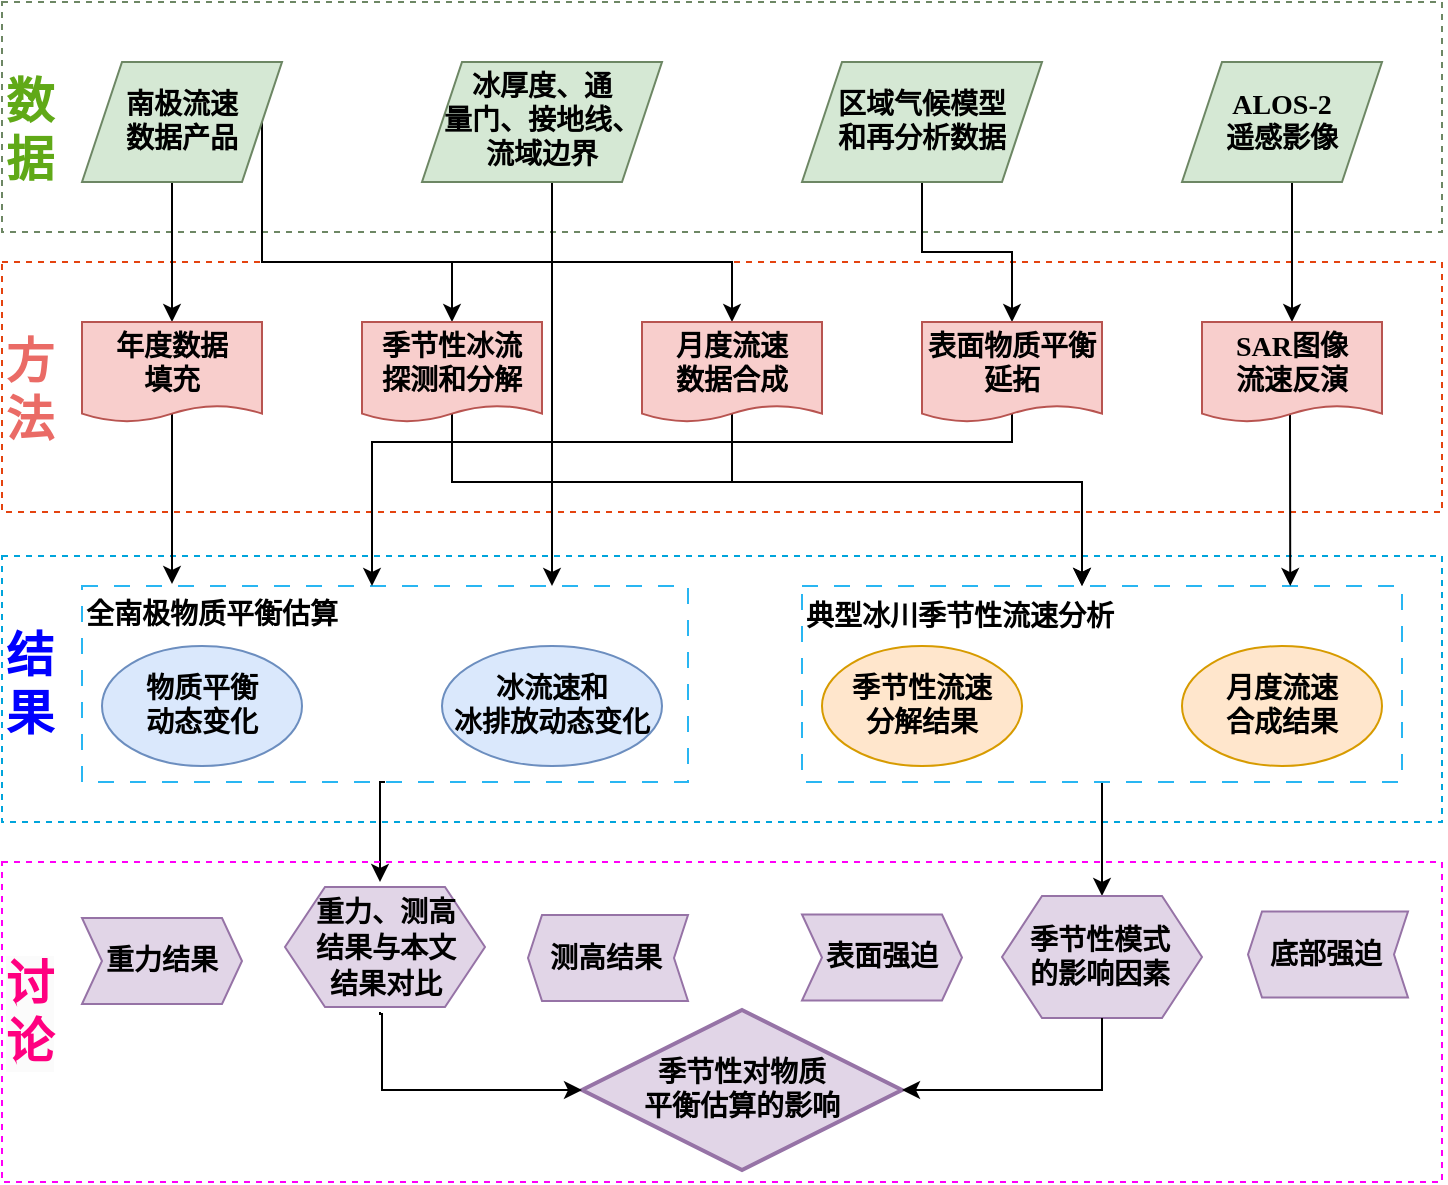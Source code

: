 <mxfile version="21.5.1" type="github">
  <diagram name="第 1 页" id="4Kv045NYYK1Y-ZEvXPQU">
    <mxGraphModel dx="930" dy="967" grid="1" gridSize="10" guides="1" tooltips="1" connect="1" arrows="1" fold="1" page="1" pageScale="1" pageWidth="827" pageHeight="1169" math="0" shadow="0">
      <root>
        <mxCell id="0" />
        <mxCell id="1" parent="0" />
        <mxCell id="RJQkKuCtMkeUzwrfzkMf-39" value="&lt;div style=&quot;text-align: center;&quot;&gt;&lt;div style=&quot;border-color: var(--border-color);&quot;&gt;&lt;b style=&quot;border-color: var(--border-color); font-family: &amp;quot;Times New Roman&amp;quot;;&quot;&gt;&lt;font color=&quot;#0000ff&quot; style=&quot;border-color: var(--border-color); font-size: 24px;&quot;&gt;&lt;br style=&quot;border-color: var(--border-color);&quot;&gt;结&lt;/font&gt;&lt;/b&gt;&lt;/div&gt;&lt;div style=&quot;border-color: var(--border-color);&quot;&gt;&lt;font color=&quot;#0000ff&quot; face=&quot;Times New Roman&quot;&gt;&lt;span style=&quot;font-size: 24px;&quot;&gt;&lt;b&gt;果&lt;/b&gt;&lt;/span&gt;&lt;/font&gt;&lt;/div&gt;&lt;div style=&quot;border-color: var(--border-color);&quot;&gt;&lt;font color=&quot;#0000ff&quot;&gt;&lt;br style=&quot;border-color: var(--border-color);&quot;&gt;&lt;/font&gt;&lt;br style=&quot;border-color: var(--border-color);&quot;&gt;&lt;/div&gt;&lt;/div&gt;" style="text;whiteSpace=wrap;html=1;strokeColor=#00a4db;dashed=1;fillColor=default;" vertex="1" parent="1">
          <mxGeometry x="60" y="337" width="720" height="133" as="geometry" />
        </mxCell>
        <mxCell id="RJQkKuCtMkeUzwrfzkMf-35" value="&lt;div style=&quot;text-align: center;&quot;&gt;&lt;b style=&quot;border-color: var(--border-color); font-family: &amp;quot;Times New Roman&amp;quot;;&quot;&gt;&lt;font color=&quot;#ea6b66&quot; style=&quot;font-size: 24px;&quot;&gt;&lt;br&gt;方&lt;/font&gt;&lt;/b&gt;&lt;/div&gt;&lt;div style=&quot;text-align: center;&quot;&gt;&lt;b style=&quot;border-color: var(--border-color); font-family: &amp;quot;Times New Roman&amp;quot;;&quot;&gt;&lt;font color=&quot;#ea6b66&quot; style=&quot;font-size: 24px;&quot;&gt;法&lt;/font&gt;&lt;/b&gt;&lt;/div&gt;&lt;div style=&quot;text-align: center;&quot;&gt;&lt;br&gt;&lt;/div&gt;" style="text;whiteSpace=wrap;html=1;strokeColor=#e4430f;dashed=1;" vertex="1" parent="1">
          <mxGeometry x="60" y="190" width="720" height="125" as="geometry" />
        </mxCell>
        <mxCell id="RJQkKuCtMkeUzwrfzkMf-72" style="edgeStyle=orthogonalEdgeStyle;rounded=0;orthogonalLoop=1;jettySize=auto;html=1;exitX=0.5;exitY=1;exitDx=0;exitDy=0;entryX=0.5;entryY=0;entryDx=0;entryDy=0;" edge="1" parent="1" source="RJQkKuCtMkeUzwrfzkMf-32" target="RJQkKuCtMkeUzwrfzkMf-45">
          <mxGeometry relative="1" as="geometry" />
        </mxCell>
        <mxCell id="RJQkKuCtMkeUzwrfzkMf-32" value="&lt;div style=&quot;text-align: center;&quot;&gt;&lt;b&gt;&lt;font style=&quot;font-size: 14px;&quot;&gt;典型冰川季节性流速分析&lt;/font&gt;&lt;/b&gt;&lt;/div&gt;" style="text;whiteSpace=wrap;html=1;strokeColor=#29b6f2;dashed=1;dashPattern=8 8;" vertex="1" parent="1">
          <mxGeometry x="460" y="352" width="300" height="98" as="geometry" />
        </mxCell>
        <mxCell id="RJQkKuCtMkeUzwrfzkMf-34" value="&lt;div style=&quot;&quot;&gt;&lt;div style=&quot;&quot;&gt;&lt;b style=&quot;background-color: initial; border-color: var(--border-color); font-family: &amp;quot;Times New Roman&amp;quot;;&quot;&gt;&lt;font color=&quot;#60a917&quot; style=&quot;font-size: 24px;&quot;&gt;&lt;br&gt;数&lt;/font&gt;&lt;/b&gt;&lt;/div&gt;&lt;b style=&quot;border-color: var(--border-color); font-family: &amp;quot;Times New Roman&amp;quot;;&quot;&gt;&lt;div style=&quot;&quot;&gt;&lt;b style=&quot;background-color: initial; border-color: var(--border-color);&quot;&gt;&lt;font color=&quot;#60a917&quot; style=&quot;font-size: 24px;&quot;&gt;据&lt;/font&gt;&lt;/b&gt;&lt;/div&gt;&lt;/b&gt;&lt;/div&gt;" style="text;whiteSpace=wrap;html=1;strokeColor=#6d8764;dashed=1;align=left;" vertex="1" parent="1">
          <mxGeometry x="60" y="60" width="720" height="115" as="geometry" />
        </mxCell>
        <mxCell id="RJQkKuCtMkeUzwrfzkMf-71" style="edgeStyle=orthogonalEdgeStyle;rounded=0;orthogonalLoop=1;jettySize=auto;html=1;exitX=0.5;exitY=1;exitDx=0;exitDy=0;" edge="1" parent="1" source="RJQkKuCtMkeUzwrfzkMf-30" target="RJQkKuCtMkeUzwrfzkMf-50">
          <mxGeometry relative="1" as="geometry">
            <Array as="points">
              <mxPoint x="249" y="450" />
            </Array>
          </mxGeometry>
        </mxCell>
        <mxCell id="RJQkKuCtMkeUzwrfzkMf-30" value="&lt;div style=&quot;text-align: center;&quot;&gt;&lt;b style=&quot;border-color: var(--border-color); font-family: &amp;quot;Times New Roman&amp;quot;; font-size: 14px;&quot;&gt;全南极物质平衡估算&lt;/b&gt;&lt;br&gt;&lt;/div&gt;" style="text;whiteSpace=wrap;html=1;strokeColor=#29b6f2;dashed=1;dashPattern=8 8;" vertex="1" parent="1">
          <mxGeometry x="100" y="352" width="303" height="98" as="geometry" />
        </mxCell>
        <mxCell id="RJQkKuCtMkeUzwrfzkMf-10" style="edgeStyle=orthogonalEdgeStyle;rounded=0;orthogonalLoop=1;jettySize=auto;html=1;exitX=0.5;exitY=1;exitDx=0;exitDy=0;entryX=0.5;entryY=0;entryDx=0;entryDy=0;" edge="1" parent="1" source="RJQkKuCtMkeUzwrfzkMf-1" target="RJQkKuCtMkeUzwrfzkMf-6">
          <mxGeometry relative="1" as="geometry">
            <Array as="points">
              <mxPoint x="145" y="150" />
            </Array>
          </mxGeometry>
        </mxCell>
        <mxCell id="RJQkKuCtMkeUzwrfzkMf-15" style="edgeStyle=orthogonalEdgeStyle;rounded=0;orthogonalLoop=1;jettySize=auto;html=1;exitX=1;exitY=0.5;exitDx=0;exitDy=0;" edge="1" parent="1" source="RJQkKuCtMkeUzwrfzkMf-1" target="RJQkKuCtMkeUzwrfzkMf-5">
          <mxGeometry relative="1" as="geometry">
            <Array as="points">
              <mxPoint x="190" y="190" />
              <mxPoint x="285" y="190" />
            </Array>
          </mxGeometry>
        </mxCell>
        <mxCell id="RJQkKuCtMkeUzwrfzkMf-16" style="edgeStyle=orthogonalEdgeStyle;rounded=0;orthogonalLoop=1;jettySize=auto;html=1;exitX=1;exitY=0.5;exitDx=0;exitDy=0;" edge="1" parent="1" source="RJQkKuCtMkeUzwrfzkMf-1" target="RJQkKuCtMkeUzwrfzkMf-8">
          <mxGeometry relative="1" as="geometry">
            <Array as="points">
              <mxPoint x="190" y="190" />
              <mxPoint x="425" y="190" />
            </Array>
          </mxGeometry>
        </mxCell>
        <mxCell id="RJQkKuCtMkeUzwrfzkMf-1" value="&lt;font face=&quot;Times New Roman&quot;&gt;&lt;span style=&quot;font-size: 14px;&quot;&gt;&lt;b&gt;南极流速&lt;br&gt;数据产品&lt;/b&gt;&lt;/span&gt;&lt;/font&gt;" style="shape=parallelogram;perimeter=parallelogramPerimeter;whiteSpace=wrap;html=1;fixedSize=1;fillColor=#d5e8d4;strokeColor=#6d8764;" vertex="1" parent="1">
          <mxGeometry x="100" y="90" width="100" height="60" as="geometry" />
        </mxCell>
        <mxCell id="RJQkKuCtMkeUzwrfzkMf-13" style="edgeStyle=orthogonalEdgeStyle;rounded=0;orthogonalLoop=1;jettySize=auto;html=1;exitX=0.5;exitY=1;exitDx=0;exitDy=0;entryX=0.5;entryY=0;entryDx=0;entryDy=0;" edge="1" parent="1" source="RJQkKuCtMkeUzwrfzkMf-2" target="RJQkKuCtMkeUzwrfzkMf-9">
          <mxGeometry relative="1" as="geometry">
            <Array as="points">
              <mxPoint x="705" y="150" />
            </Array>
          </mxGeometry>
        </mxCell>
        <mxCell id="RJQkKuCtMkeUzwrfzkMf-2" value="&lt;font face=&quot;Times New Roman&quot;&gt;&lt;span style=&quot;font-size: 14px;&quot;&gt;&lt;b&gt;ALOS-2&lt;br&gt;遥感影像&lt;/b&gt;&lt;/span&gt;&lt;/font&gt;" style="shape=parallelogram;perimeter=parallelogramPerimeter;whiteSpace=wrap;html=1;fixedSize=1;fillColor=#d5e8d4;strokeColor=#6d8764;" vertex="1" parent="1">
          <mxGeometry x="650" y="90" width="100" height="60" as="geometry" />
        </mxCell>
        <mxCell id="RJQkKuCtMkeUzwrfzkMf-22" style="edgeStyle=orthogonalEdgeStyle;rounded=0;orthogonalLoop=1;jettySize=auto;html=1;exitX=0.5;exitY=1;exitDx=0;exitDy=0;" edge="1" parent="1" source="RJQkKuCtMkeUzwrfzkMf-3" target="RJQkKuCtMkeUzwrfzkMf-30">
          <mxGeometry relative="1" as="geometry">
            <Array as="points">
              <mxPoint x="335" y="150" />
            </Array>
          </mxGeometry>
        </mxCell>
        <mxCell id="RJQkKuCtMkeUzwrfzkMf-3" value="&lt;font face=&quot;Times New Roman&quot;&gt;&lt;span style=&quot;font-size: 14px;&quot;&gt;&lt;b&gt;冰厚度、通&lt;br&gt;量门、接地线、&lt;br&gt;流域边界&lt;/b&gt;&lt;/span&gt;&lt;/font&gt;" style="shape=parallelogram;perimeter=parallelogramPerimeter;whiteSpace=wrap;html=1;fixedSize=1;fillColor=#d5e8d4;strokeColor=#6d8764;" vertex="1" parent="1">
          <mxGeometry x="270" y="90" width="120" height="60" as="geometry" />
        </mxCell>
        <mxCell id="RJQkKuCtMkeUzwrfzkMf-17" style="edgeStyle=orthogonalEdgeStyle;rounded=0;orthogonalLoop=1;jettySize=auto;html=1;exitX=0.5;exitY=1;exitDx=0;exitDy=0;entryX=0.5;entryY=0;entryDx=0;entryDy=0;" edge="1" parent="1" source="RJQkKuCtMkeUzwrfzkMf-4" target="RJQkKuCtMkeUzwrfzkMf-7">
          <mxGeometry relative="1" as="geometry" />
        </mxCell>
        <mxCell id="RJQkKuCtMkeUzwrfzkMf-4" value="&lt;b style=&quot;border-color: var(--border-color); font-family: &amp;quot;Times New Roman&amp;quot;; font-size: 14px;&quot;&gt;区域气候模型&lt;br&gt;和&lt;/b&gt;&lt;font face=&quot;Times New Roman&quot;&gt;&lt;span style=&quot;font-size: 14px;&quot;&gt;&lt;b&gt;再分析数据&lt;br&gt;&lt;/b&gt;&lt;/span&gt;&lt;/font&gt;" style="shape=parallelogram;perimeter=parallelogramPerimeter;whiteSpace=wrap;html=1;fixedSize=1;fillColor=#d5e8d4;strokeColor=#6d8764;" vertex="1" parent="1">
          <mxGeometry x="460" y="90" width="120" height="60" as="geometry" />
        </mxCell>
        <mxCell id="RJQkKuCtMkeUzwrfzkMf-40" style="edgeStyle=orthogonalEdgeStyle;rounded=0;orthogonalLoop=1;jettySize=auto;html=1;exitX=0.5;exitY=0;exitDx=0;exitDy=0;entryX=0.75;entryY=1;entryDx=0;entryDy=0;" edge="1" parent="1" source="RJQkKuCtMkeUzwrfzkMf-5">
          <mxGeometry relative="1" as="geometry">
            <mxPoint x="285" y="102" as="sourcePoint" />
            <mxPoint x="600" y="352" as="targetPoint" />
            <Array as="points">
              <mxPoint x="285" y="300" />
              <mxPoint x="600" y="300" />
            </Array>
          </mxGeometry>
        </mxCell>
        <mxCell id="RJQkKuCtMkeUzwrfzkMf-5" value="&lt;font face=&quot;Times New Roman&quot; style=&quot;font-size: 14px;&quot;&gt;&lt;b&gt;季节性冰流&lt;br&gt;探测和分解&lt;/b&gt;&lt;/font&gt;" style="shape=document;whiteSpace=wrap;html=1;boundedLbl=1;size=0.167;fillColor=#f8cecc;strokeColor=#b85450;" vertex="1" parent="1">
          <mxGeometry x="240" y="220" width="90" height="50" as="geometry" />
        </mxCell>
        <mxCell id="RJQkKuCtMkeUzwrfzkMf-23" style="edgeStyle=orthogonalEdgeStyle;rounded=0;orthogonalLoop=1;jettySize=auto;html=1;exitX=0.5;exitY=0;exitDx=0;exitDy=0;" edge="1" parent="1">
          <mxGeometry relative="1" as="geometry">
            <mxPoint x="145" y="231" as="sourcePoint" />
            <mxPoint x="145" y="351" as="targetPoint" />
            <Array as="points">
              <mxPoint x="145" y="321" />
              <mxPoint x="145" y="321" />
            </Array>
          </mxGeometry>
        </mxCell>
        <mxCell id="RJQkKuCtMkeUzwrfzkMf-6" value="&lt;font face=&quot;Times New Roman&quot;&gt;&lt;span style=&quot;font-size: 14px;&quot;&gt;&lt;b&gt;年度数据&lt;br&gt;填充&lt;/b&gt;&lt;/span&gt;&lt;/font&gt;" style="shape=document;whiteSpace=wrap;html=1;boundedLbl=1;size=0.167;fillColor=#f8cecc;strokeColor=#b85450;" vertex="1" parent="1">
          <mxGeometry x="100" y="220" width="90" height="50" as="geometry" />
        </mxCell>
        <mxCell id="RJQkKuCtMkeUzwrfzkMf-28" style="edgeStyle=orthogonalEdgeStyle;rounded=0;orthogonalLoop=1;jettySize=auto;html=1;exitX=0.5;exitY=0;exitDx=0;exitDy=0;" edge="1" parent="1" source="RJQkKuCtMkeUzwrfzkMf-7" target="RJQkKuCtMkeUzwrfzkMf-30">
          <mxGeometry relative="1" as="geometry">
            <Array as="points">
              <mxPoint x="565" y="280" />
              <mxPoint x="245" y="280" />
            </Array>
          </mxGeometry>
        </mxCell>
        <mxCell id="RJQkKuCtMkeUzwrfzkMf-7" value="&lt;font face=&quot;Times New Roman&quot;&gt;&lt;span style=&quot;font-size: 14px;&quot;&gt;&lt;b&gt;表面物质平衡延拓&lt;/b&gt;&lt;/span&gt;&lt;/font&gt;" style="shape=document;whiteSpace=wrap;html=1;boundedLbl=1;size=0.167;fillColor=#f8cecc;strokeColor=#b85450;" vertex="1" parent="1">
          <mxGeometry x="520" y="220" width="90" height="50" as="geometry" />
        </mxCell>
        <mxCell id="RJQkKuCtMkeUzwrfzkMf-36" style="edgeStyle=orthogonalEdgeStyle;rounded=0;orthogonalLoop=1;jettySize=auto;html=1;exitX=0.5;exitY=0;exitDx=0;exitDy=0;" edge="1" parent="1" source="RJQkKuCtMkeUzwrfzkMf-8" target="RJQkKuCtMkeUzwrfzkMf-32">
          <mxGeometry relative="1" as="geometry">
            <Array as="points">
              <mxPoint x="425" y="300" />
              <mxPoint x="600" y="300" />
            </Array>
          </mxGeometry>
        </mxCell>
        <mxCell id="RJQkKuCtMkeUzwrfzkMf-8" value="&lt;font face=&quot;Times New Roman&quot;&gt;&lt;span style=&quot;font-size: 14px;&quot;&gt;&lt;b&gt;月度流速&lt;br&gt;数据合成&lt;/b&gt;&lt;/span&gt;&lt;/font&gt;" style="shape=document;whiteSpace=wrap;html=1;boundedLbl=1;size=0.167;fillColor=#f8cecc;strokeColor=#b85450;" vertex="1" parent="1">
          <mxGeometry x="380" y="220" width="90" height="50" as="geometry" />
        </mxCell>
        <mxCell id="RJQkKuCtMkeUzwrfzkMf-33" style="edgeStyle=orthogonalEdgeStyle;rounded=0;orthogonalLoop=1;jettySize=auto;html=1;exitX=0.5;exitY=0;exitDx=0;exitDy=0;entryX=0.823;entryY=0.091;entryDx=0;entryDy=0;entryPerimeter=0;" edge="1" parent="1">
          <mxGeometry relative="1" as="geometry">
            <mxPoint x="704" y="222" as="sourcePoint" />
            <mxPoint x="704.13" y="352.01" as="targetPoint" />
            <Array as="points">
              <mxPoint x="704" y="272" />
              <mxPoint x="704" y="272" />
            </Array>
          </mxGeometry>
        </mxCell>
        <mxCell id="RJQkKuCtMkeUzwrfzkMf-9" value="&lt;font face=&quot;Times New Roman&quot;&gt;&lt;span style=&quot;font-size: 14px;&quot;&gt;&lt;b&gt;SAR图像&lt;br&gt;流速反演&lt;br&gt;&lt;/b&gt;&lt;/span&gt;&lt;/font&gt;" style="shape=document;whiteSpace=wrap;html=1;boundedLbl=1;size=0.167;fillColor=#f8cecc;strokeColor=#b85450;" vertex="1" parent="1">
          <mxGeometry x="660" y="220" width="90" height="50" as="geometry" />
        </mxCell>
        <mxCell id="RJQkKuCtMkeUzwrfzkMf-18" value="&lt;font face=&quot;Times New Roman&quot; style=&quot;font-size: 14px;&quot;&gt;&lt;b&gt;物质平衡&lt;br&gt;动态变化&lt;/b&gt;&lt;/font&gt;" style="ellipse;whiteSpace=wrap;html=1;fillColor=#dae8fc;strokeColor=#6c8ebf;" vertex="1" parent="1">
          <mxGeometry x="110" y="382" width="100" height="60" as="geometry" />
        </mxCell>
        <mxCell id="RJQkKuCtMkeUzwrfzkMf-19" value="&lt;font face=&quot;Times New Roman&quot;&gt;&lt;span style=&quot;font-size: 14px;&quot;&gt;&lt;b&gt;冰流速和&lt;br&gt;冰排放动态变化&lt;/b&gt;&lt;/span&gt;&lt;/font&gt;" style="ellipse;whiteSpace=wrap;html=1;fillColor=#dae8fc;strokeColor=#6c8ebf;" vertex="1" parent="1">
          <mxGeometry x="280" y="382" width="110" height="60" as="geometry" />
        </mxCell>
        <mxCell id="RJQkKuCtMkeUzwrfzkMf-20" value="&lt;font face=&quot;Times New Roman&quot;&gt;&lt;span style=&quot;font-size: 14px;&quot;&gt;&lt;b&gt;季节性流速&lt;br&gt;分解结果&lt;/b&gt;&lt;/span&gt;&lt;/font&gt;" style="ellipse;whiteSpace=wrap;html=1;fillColor=#ffe6cc;strokeColor=#d79b00;" vertex="1" parent="1">
          <mxGeometry x="470" y="382" width="100" height="60" as="geometry" />
        </mxCell>
        <mxCell id="RJQkKuCtMkeUzwrfzkMf-21" value="&lt;font face=&quot;Times New Roman&quot;&gt;&lt;span style=&quot;font-size: 14px;&quot;&gt;&lt;b&gt;月度流速&lt;br&gt;合成结果&lt;/b&gt;&lt;/span&gt;&lt;/font&gt;" style="ellipse;whiteSpace=wrap;html=1;fillColor=#ffe6cc;strokeColor=#d79b00;" vertex="1" parent="1">
          <mxGeometry x="650" y="382" width="100" height="60" as="geometry" />
        </mxCell>
        <mxCell id="RJQkKuCtMkeUzwrfzkMf-42" value="&lt;div style=&quot;text-align: center;&quot;&gt;&lt;div style=&quot;border-color: var(--border-color);&quot;&gt;&lt;div style=&quot;border-color: var(--border-color);&quot;&gt;&lt;div style=&quot;border-color: var(--border-color);&quot;&gt;&lt;br&gt;&lt;/div&gt;&lt;/div&gt;&lt;/div&gt;&lt;/div&gt;" style="text;whiteSpace=wrap;html=1;strokeColor=#ff00f7;dashed=1;" vertex="1" parent="1">
          <mxGeometry x="60" y="490" width="720" height="160" as="geometry" />
        </mxCell>
        <mxCell id="RJQkKuCtMkeUzwrfzkMf-52" value="&lt;font face=&quot;Times New Roman&quot; style=&quot;font-size: 14px;&quot;&gt;&lt;b&gt;重力结果&lt;/b&gt;&lt;/font&gt;" style="shape=step;perimeter=stepPerimeter;whiteSpace=wrap;html=1;fixedSize=1;size=10;fillColor=#e1d5e7;strokeColor=#9673a6;" vertex="1" parent="1">
          <mxGeometry x="100" y="518" width="80" height="43" as="geometry" />
        </mxCell>
        <mxCell id="RJQkKuCtMkeUzwrfzkMf-53" value="" style="group" vertex="1" connectable="0" parent="1">
          <mxGeometry x="201.5" y="500" width="100" height="70" as="geometry" />
        </mxCell>
        <mxCell id="RJQkKuCtMkeUzwrfzkMf-49" value="" style="verticalLabelPosition=bottom;verticalAlign=top;html=1;shape=hexagon;perimeter=hexagonPerimeter2;arcSize=6;size=0.2;fillColor=#e1d5e7;strokeColor=#9673a6;" vertex="1" parent="RJQkKuCtMkeUzwrfzkMf-53">
          <mxGeometry y="2.5" width="100" height="60" as="geometry" />
        </mxCell>
        <mxCell id="RJQkKuCtMkeUzwrfzkMf-50" value="&lt;div style=&quot;text-align: center;&quot;&gt;&lt;span style=&quot;background-color: initial; font-size: 14px;&quot;&gt;&lt;font face=&quot;Times New Roman&quot;&gt;&lt;b&gt;重力、测高结果与本文结果对比&lt;/b&gt;&lt;/font&gt;&lt;/span&gt;&lt;/div&gt;" style="text;whiteSpace=wrap;html=1;" vertex="1" parent="RJQkKuCtMkeUzwrfzkMf-53">
          <mxGeometry x="9" width="80" height="70" as="geometry" />
        </mxCell>
        <mxCell id="RJQkKuCtMkeUzwrfzkMf-55" value="" style="shape=step;perimeter=stepPerimeter;whiteSpace=wrap;html=1;fixedSize=1;size=7;rotation=-180;fillColor=#e1d5e7;strokeColor=#9673a6;" vertex="1" parent="1">
          <mxGeometry x="323" y="516.5" width="80" height="43" as="geometry" />
        </mxCell>
        <mxCell id="RJQkKuCtMkeUzwrfzkMf-56" value="&lt;b style=&quot;border-color: var(--border-color); color: rgb(0, 0, 0); font-family: &amp;quot;Times New Roman&amp;quot;; font-size: 14px; font-style: normal; font-variant-ligatures: normal; font-variant-caps: normal; letter-spacing: normal; orphans: 2; text-align: center; text-indent: 0px; text-transform: none; widows: 2; word-spacing: 0px; -webkit-text-stroke-width: 0px; text-decoration-thickness: initial; text-decoration-style: initial; text-decoration-color: initial;&quot;&gt;测高结果&lt;/b&gt;" style="text;whiteSpace=wrap;html=1;" vertex="1" parent="1">
          <mxGeometry x="332" y="524" width="90" height="40" as="geometry" />
        </mxCell>
        <mxCell id="RJQkKuCtMkeUzwrfzkMf-58" value="" style="group" vertex="1" connectable="0" parent="1">
          <mxGeometry x="560" y="507" width="100" height="61" as="geometry" />
        </mxCell>
        <mxCell id="RJQkKuCtMkeUzwrfzkMf-45" value="" style="verticalLabelPosition=bottom;verticalAlign=top;html=1;shape=hexagon;perimeter=hexagonPerimeter2;arcSize=6;size=0.2;fillColor=#e1d5e7;strokeColor=#9673a6;" vertex="1" parent="RJQkKuCtMkeUzwrfzkMf-58">
          <mxGeometry width="100" height="61" as="geometry" />
        </mxCell>
        <mxCell id="RJQkKuCtMkeUzwrfzkMf-46" value="&lt;b style=&quot;border-color: var(--border-color); color: rgb(0, 0, 0); font-style: normal; font-variant-ligatures: normal; font-variant-caps: normal; letter-spacing: normal; orphans: 2; text-align: center; text-indent: 0px; text-transform: none; widows: 2; word-spacing: 0px; -webkit-text-stroke-width: 0px; text-decoration-thickness: initial; text-decoration-style: initial; text-decoration-color: initial; font-family: &amp;quot;Times New Roman&amp;quot;; font-size: 14px;&quot;&gt;季节性模式&lt;br&gt;的影响因素&lt;/b&gt;" style="text;whiteSpace=wrap;html=1;" vertex="1" parent="RJQkKuCtMkeUzwrfzkMf-58">
          <mxGeometry x="12" y="8" width="80" height="40" as="geometry" />
        </mxCell>
        <mxCell id="RJQkKuCtMkeUzwrfzkMf-60" value="&lt;font face=&quot;Times New Roman&quot; style=&quot;font-size: 14px;&quot;&gt;&lt;b&gt;表面强迫&lt;/b&gt;&lt;/font&gt;" style="shape=step;perimeter=stepPerimeter;whiteSpace=wrap;html=1;fixedSize=1;size=10;fillColor=#e1d5e7;strokeColor=#9673a6;" vertex="1" parent="1">
          <mxGeometry x="460" y="516.25" width="80" height="43" as="geometry" />
        </mxCell>
        <mxCell id="RJQkKuCtMkeUzwrfzkMf-61" value="" style="shape=step;perimeter=stepPerimeter;whiteSpace=wrap;html=1;fixedSize=1;size=7;rotation=-180;fillColor=#e1d5e7;strokeColor=#9673a6;" vertex="1" parent="1">
          <mxGeometry x="683" y="514.75" width="80" height="43" as="geometry" />
        </mxCell>
        <mxCell id="RJQkKuCtMkeUzwrfzkMf-62" value="&lt;b style=&quot;border-color: var(--border-color); color: rgb(0, 0, 0); font-family: &amp;quot;Times New Roman&amp;quot;; font-size: 14px; font-style: normal; font-variant-ligatures: normal; font-variant-caps: normal; letter-spacing: normal; orphans: 2; text-align: center; text-indent: 0px; text-transform: none; widows: 2; word-spacing: 0px; -webkit-text-stroke-width: 0px; text-decoration-thickness: initial; text-decoration-style: initial; text-decoration-color: initial;&quot;&gt;底部强迫&lt;/b&gt;" style="text;whiteSpace=wrap;html=1;" vertex="1" parent="1">
          <mxGeometry x="692" y="522" width="90" height="40" as="geometry" />
        </mxCell>
        <mxCell id="RJQkKuCtMkeUzwrfzkMf-63" value="&lt;font face=&quot;Times New Roman&quot; style=&quot;font-size: 14px;&quot;&gt;&lt;b&gt;季节性对物质&lt;br&gt;平衡估算的影响&lt;/b&gt;&lt;/font&gt;" style="strokeWidth=2;html=1;shape=mxgraph.flowchart.decision;whiteSpace=wrap;fillColor=#e1d5e7;strokeColor=#9673a6;" vertex="1" parent="1">
          <mxGeometry x="350" y="564" width="160" height="80" as="geometry" />
        </mxCell>
        <mxCell id="RJQkKuCtMkeUzwrfzkMf-66" value="&lt;div style=&quot;border-color: var(--border-color); color: rgb(0, 0, 0); font-family: Helvetica; font-size: 12px; font-style: normal; font-variant-ligatures: normal; font-variant-caps: normal; font-weight: 400; letter-spacing: normal; orphans: 2; text-align: center; text-indent: 0px; text-transform: none; widows: 2; word-spacing: 0px; -webkit-text-stroke-width: 0px; background-color: rgb(251, 251, 251); text-decoration-thickness: initial; text-decoration-style: initial; text-decoration-color: initial;&quot;&gt;&lt;b style=&quot;border-color: var(--border-color); font-family: &amp;quot;Times New Roman&amp;quot;;&quot;&gt;&lt;font color=&quot;#ff0080&quot; style=&quot;border-color: var(--border-color); font-size: 24px;&quot;&gt;&lt;b style=&quot;border-color: var(--border-color); background-color: initial; color: rgb(0, 0, 0); font-size: 12px;&quot;&gt;&lt;font color=&quot;#ff0080&quot; style=&quot;border-color: var(--border-color); font-size: 24px;&quot;&gt;讨&lt;/font&gt;&lt;/b&gt;&lt;br style=&quot;border-color: var(--border-color);&quot;&gt;&lt;/font&gt;&lt;/b&gt;&lt;/div&gt;&lt;div style=&quot;border-color: var(--border-color); color: rgb(0, 0, 0); font-family: Helvetica; font-size: 12px; font-style: normal; font-variant-ligatures: normal; font-variant-caps: normal; font-weight: 400; letter-spacing: normal; orphans: 2; text-align: center; text-indent: 0px; text-transform: none; widows: 2; word-spacing: 0px; -webkit-text-stroke-width: 0px; background-color: rgb(251, 251, 251); text-decoration-thickness: initial; text-decoration-style: initial; text-decoration-color: initial;&quot;&gt;&lt;b style=&quot;border-color: var(--border-color); font-family: &amp;quot;Times New Roman&amp;quot;;&quot;&gt;&lt;font color=&quot;#ff0080&quot; style=&quot;border-color: var(--border-color); font-size: 24px;&quot;&gt;论&lt;/font&gt;&lt;/b&gt;&lt;/div&gt;" style="text;whiteSpace=wrap;html=1;" vertex="1" parent="1">
          <mxGeometry x="60" y="530" width="60" height="80" as="geometry" />
        </mxCell>
        <mxCell id="RJQkKuCtMkeUzwrfzkMf-68" style="edgeStyle=orthogonalEdgeStyle;rounded=0;orthogonalLoop=1;jettySize=auto;html=1;exitX=0.5;exitY=1;exitDx=0;exitDy=0;entryX=0;entryY=0.5;entryDx=0;entryDy=0;entryPerimeter=0;" edge="1" parent="1" target="RJQkKuCtMkeUzwrfzkMf-63">
          <mxGeometry relative="1" as="geometry">
            <mxPoint x="249" y="565" as="sourcePoint" />
            <mxPoint x="350" y="596" as="targetPoint" />
            <Array as="points">
              <mxPoint x="249" y="566" />
              <mxPoint x="250" y="566" />
              <mxPoint x="250" y="604" />
            </Array>
          </mxGeometry>
        </mxCell>
        <mxCell id="RJQkKuCtMkeUzwrfzkMf-69" style="edgeStyle=orthogonalEdgeStyle;rounded=0;orthogonalLoop=1;jettySize=auto;html=1;exitX=0.5;exitY=1;exitDx=0;exitDy=0;entryX=1;entryY=0.5;entryDx=0;entryDy=0;entryPerimeter=0;" edge="1" parent="1" source="RJQkKuCtMkeUzwrfzkMf-45" target="RJQkKuCtMkeUzwrfzkMf-63">
          <mxGeometry relative="1" as="geometry" />
        </mxCell>
      </root>
    </mxGraphModel>
  </diagram>
</mxfile>
